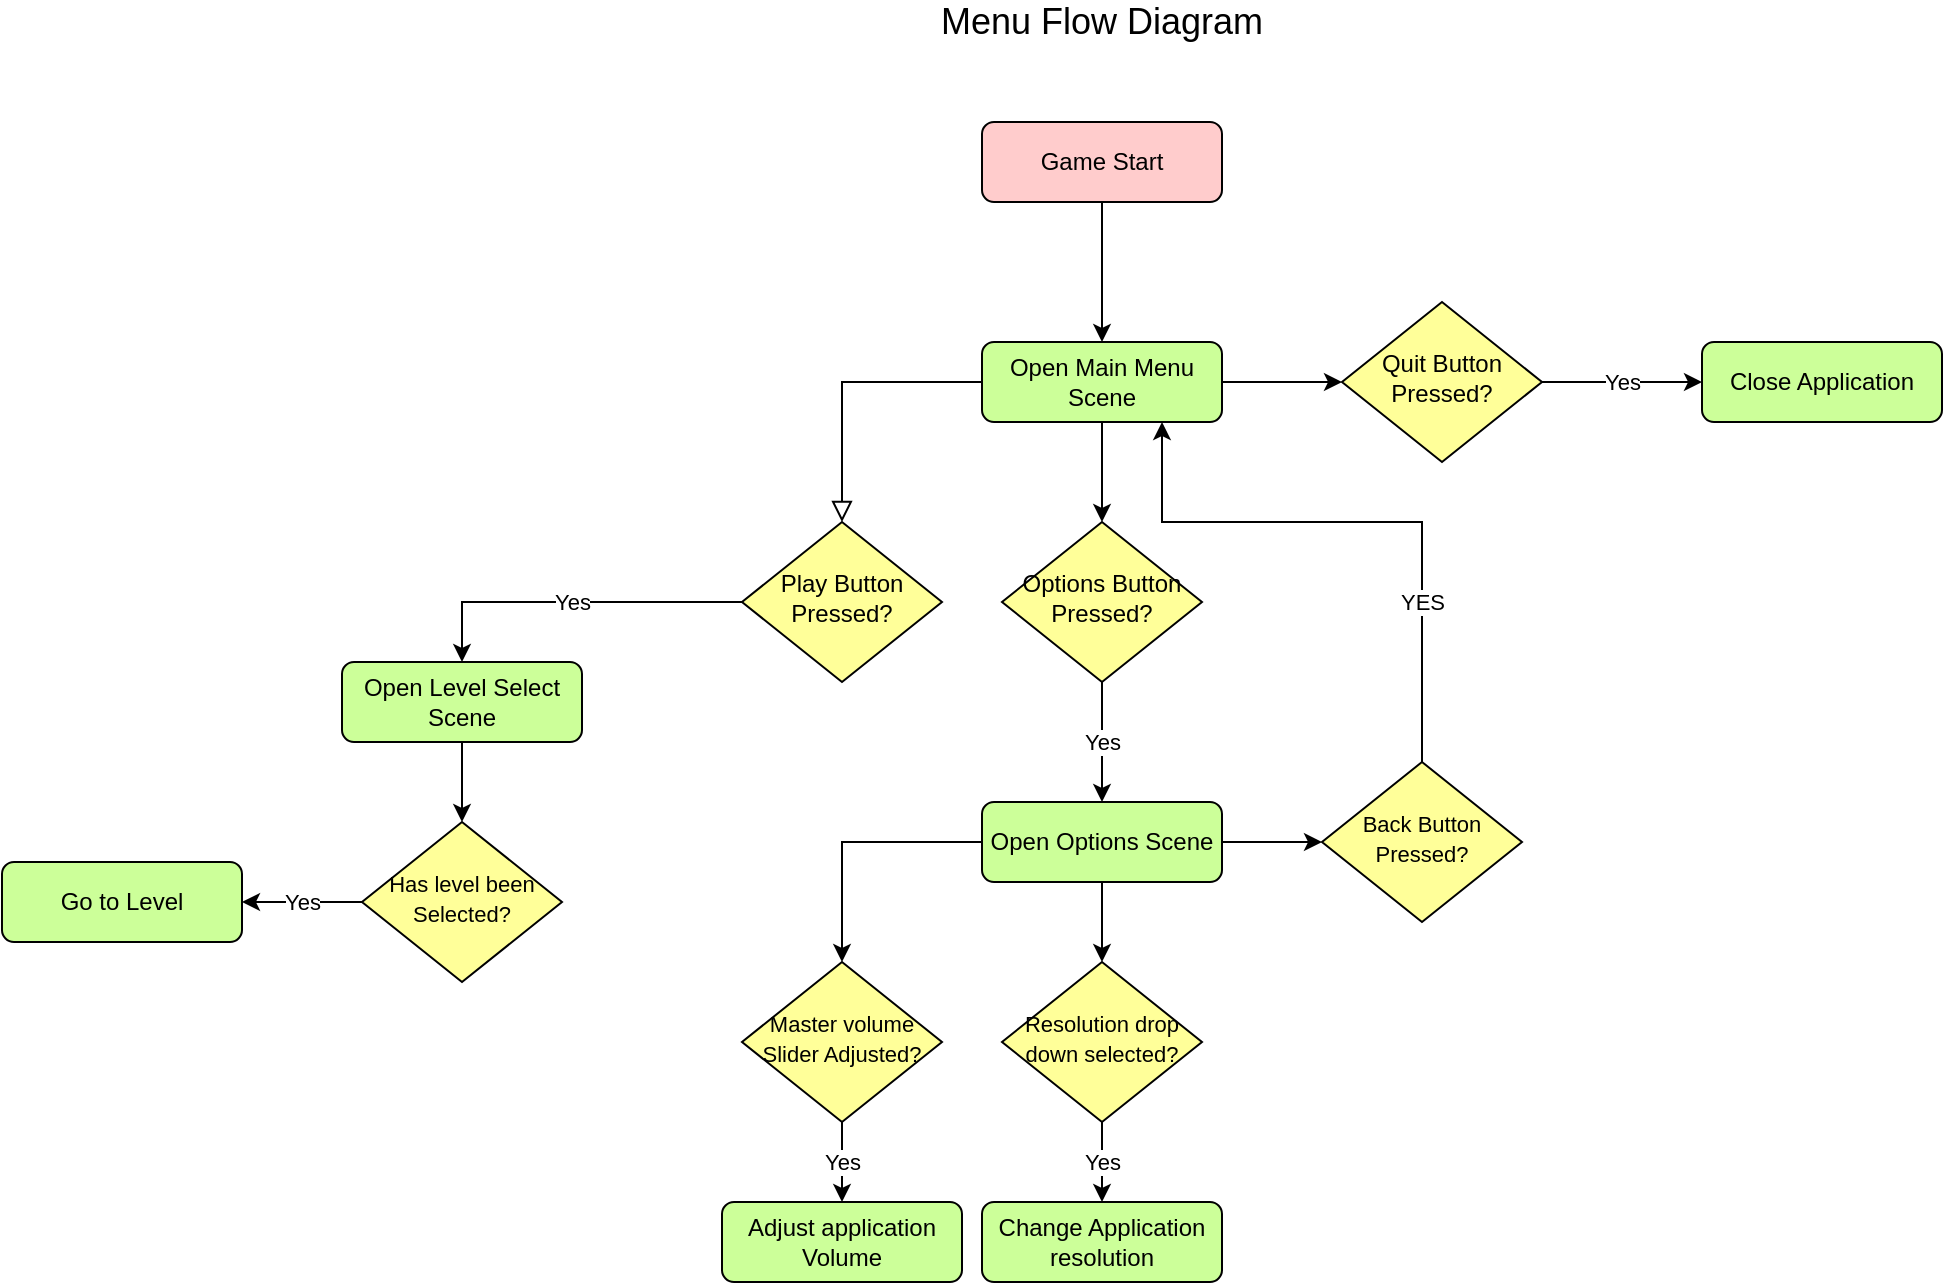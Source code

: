<mxfile version="14.4.2" type="device"><diagram id="C5RBs43oDa-KdzZeNtuy" name="Page-1"><mxGraphModel dx="2027" dy="828" grid="1" gridSize="10" guides="1" tooltips="1" connect="1" arrows="1" fold="1" page="1" pageScale="1" pageWidth="827" pageHeight="1169" math="0" shadow="0"><root><mxCell id="WIyWlLk6GJQsqaUBKTNV-0"/><mxCell id="WIyWlLk6GJQsqaUBKTNV-1" parent="WIyWlLk6GJQsqaUBKTNV-0"/><mxCell id="pbQ_s5aWmYecJgSz2hxw-1" value="" style="rounded=0;html=1;jettySize=auto;orthogonalLoop=1;fontSize=11;endArrow=block;endFill=0;endSize=8;strokeWidth=1;shadow=0;labelBackgroundColor=none;edgeStyle=orthogonalEdgeStyle;" edge="1" parent="WIyWlLk6GJQsqaUBKTNV-1" source="pbQ_s5aWmYecJgSz2hxw-2" target="pbQ_s5aWmYecJgSz2hxw-5"><mxGeometry relative="1" as="geometry"/></mxCell><mxCell id="pbQ_s5aWmYecJgSz2hxw-17" style="edgeStyle=orthogonalEdgeStyle;rounded=0;orthogonalLoop=1;jettySize=auto;html=1;entryX=0;entryY=0.5;entryDx=0;entryDy=0;" edge="1" parent="WIyWlLk6GJQsqaUBKTNV-1" source="pbQ_s5aWmYecJgSz2hxw-2" target="pbQ_s5aWmYecJgSz2hxw-13"><mxGeometry relative="1" as="geometry"><Array as="points"><mxPoint x="300" y="270"/><mxPoint x="300" y="270"/></Array></mxGeometry></mxCell><mxCell id="pbQ_s5aWmYecJgSz2hxw-18" style="edgeStyle=orthogonalEdgeStyle;rounded=0;orthogonalLoop=1;jettySize=auto;html=1;entryX=0.5;entryY=0;entryDx=0;entryDy=0;" edge="1" parent="WIyWlLk6GJQsqaUBKTNV-1" source="pbQ_s5aWmYecJgSz2hxw-2" target="pbQ_s5aWmYecJgSz2hxw-12"><mxGeometry relative="1" as="geometry"/></mxCell><mxCell id="pbQ_s5aWmYecJgSz2hxw-2" value="Open Main Menu Scene" style="rounded=1;whiteSpace=wrap;html=1;fontSize=12;glass=0;strokeWidth=1;shadow=0;fillColor=#CCFF99;" vertex="1" parent="WIyWlLk6GJQsqaUBKTNV-1"><mxGeometry x="120" y="250" width="120" height="40" as="geometry"/></mxCell><mxCell id="pbQ_s5aWmYecJgSz2hxw-24" value="Yes" style="edgeStyle=orthogonalEdgeStyle;rounded=0;orthogonalLoop=1;jettySize=auto;html=1;entryX=0.5;entryY=0;entryDx=0;entryDy=0;" edge="1" parent="WIyWlLk6GJQsqaUBKTNV-1" source="pbQ_s5aWmYecJgSz2hxw-5" target="pbQ_s5aWmYecJgSz2hxw-23"><mxGeometry relative="1" as="geometry"/></mxCell><mxCell id="pbQ_s5aWmYecJgSz2hxw-5" value="Play Button Pressed?" style="rhombus;whiteSpace=wrap;html=1;shadow=0;fontFamily=Helvetica;fontSize=12;align=center;strokeWidth=1;spacing=6;spacingTop=-4;fillColor=#FFFF99;" vertex="1" parent="WIyWlLk6GJQsqaUBKTNV-1"><mxGeometry y="340" width="100" height="80" as="geometry"/></mxCell><mxCell id="pbQ_s5aWmYecJgSz2hxw-22" value="Yes" style="edgeStyle=orthogonalEdgeStyle;rounded=0;orthogonalLoop=1;jettySize=auto;html=1;entryX=0.5;entryY=0;entryDx=0;entryDy=0;" edge="1" parent="WIyWlLk6GJQsqaUBKTNV-1" source="pbQ_s5aWmYecJgSz2hxw-12" target="pbQ_s5aWmYecJgSz2hxw-21"><mxGeometry relative="1" as="geometry"/></mxCell><mxCell id="pbQ_s5aWmYecJgSz2hxw-12" value="Options Button Pressed?" style="rhombus;whiteSpace=wrap;html=1;shadow=0;fontFamily=Helvetica;fontSize=12;align=center;strokeWidth=1;spacing=6;spacingTop=-4;fillColor=#FFFF99;" vertex="1" parent="WIyWlLk6GJQsqaUBKTNV-1"><mxGeometry x="130" y="340" width="100" height="80" as="geometry"/></mxCell><mxCell id="pbQ_s5aWmYecJgSz2hxw-20" value="Yes" style="edgeStyle=orthogonalEdgeStyle;rounded=0;orthogonalLoop=1;jettySize=auto;html=1;entryX=0;entryY=0.5;entryDx=0;entryDy=0;" edge="1" parent="WIyWlLk6GJQsqaUBKTNV-1" source="pbQ_s5aWmYecJgSz2hxw-13" target="pbQ_s5aWmYecJgSz2hxw-19"><mxGeometry relative="1" as="geometry"/></mxCell><mxCell id="pbQ_s5aWmYecJgSz2hxw-13" value="Quit Button Pressed?" style="rhombus;whiteSpace=wrap;html=1;shadow=0;fontFamily=Helvetica;fontSize=12;align=center;strokeWidth=1;spacing=6;spacingTop=-4;fillColor=#FFFF99;" vertex="1" parent="WIyWlLk6GJQsqaUBKTNV-1"><mxGeometry x="300" y="230" width="100" height="80" as="geometry"/></mxCell><mxCell id="pbQ_s5aWmYecJgSz2hxw-19" value="Close Application" style="rounded=1;whiteSpace=wrap;html=1;fontSize=12;glass=0;strokeWidth=1;shadow=0;fillColor=#CCFF99;" vertex="1" parent="WIyWlLk6GJQsqaUBKTNV-1"><mxGeometry x="480" y="250" width="120" height="40" as="geometry"/></mxCell><mxCell id="pbQ_s5aWmYecJgSz2hxw-29" style="edgeStyle=orthogonalEdgeStyle;rounded=0;orthogonalLoop=1;jettySize=auto;html=1;" edge="1" parent="WIyWlLk6GJQsqaUBKTNV-1" source="pbQ_s5aWmYecJgSz2hxw-21" target="pbQ_s5aWmYecJgSz2hxw-28"><mxGeometry relative="1" as="geometry"/></mxCell><mxCell id="pbQ_s5aWmYecJgSz2hxw-34" style="edgeStyle=orthogonalEdgeStyle;rounded=0;orthogonalLoop=1;jettySize=auto;html=1;entryX=0.5;entryY=0;entryDx=0;entryDy=0;" edge="1" parent="WIyWlLk6GJQsqaUBKTNV-1" source="pbQ_s5aWmYecJgSz2hxw-21" target="pbQ_s5aWmYecJgSz2hxw-32"><mxGeometry relative="1" as="geometry"/></mxCell><mxCell id="pbQ_s5aWmYecJgSz2hxw-43" style="edgeStyle=orthogonalEdgeStyle;rounded=0;orthogonalLoop=1;jettySize=auto;html=1;" edge="1" parent="WIyWlLk6GJQsqaUBKTNV-1" source="pbQ_s5aWmYecJgSz2hxw-21" target="pbQ_s5aWmYecJgSz2hxw-40"><mxGeometry relative="1" as="geometry"/></mxCell><mxCell id="pbQ_s5aWmYecJgSz2hxw-21" value="Open Options Scene" style="rounded=1;whiteSpace=wrap;html=1;fontSize=12;glass=0;strokeWidth=1;shadow=0;fillColor=#CCFF99;" vertex="1" parent="WIyWlLk6GJQsqaUBKTNV-1"><mxGeometry x="120" y="480" width="120" height="40" as="geometry"/></mxCell><mxCell id="pbQ_s5aWmYecJgSz2hxw-30" style="edgeStyle=orthogonalEdgeStyle;rounded=0;orthogonalLoop=1;jettySize=auto;html=1;entryX=0.5;entryY=0;entryDx=0;entryDy=0;" edge="1" parent="WIyWlLk6GJQsqaUBKTNV-1" source="pbQ_s5aWmYecJgSz2hxw-23" target="pbQ_s5aWmYecJgSz2hxw-27"><mxGeometry relative="1" as="geometry"/></mxCell><mxCell id="pbQ_s5aWmYecJgSz2hxw-23" value="Open Level Select Scene" style="rounded=1;whiteSpace=wrap;html=1;fontSize=12;glass=0;strokeWidth=1;shadow=0;fillColor=#CCFF99;" vertex="1" parent="WIyWlLk6GJQsqaUBKTNV-1"><mxGeometry x="-200" y="410" width="120" height="40" as="geometry"/></mxCell><mxCell id="pbQ_s5aWmYecJgSz2hxw-26" value="&lt;font style=&quot;font-size: 18px&quot;&gt;Menu Flow Diagram&lt;/font&gt;" style="text;html=1;strokeColor=none;fillColor=none;align=center;verticalAlign=middle;whiteSpace=wrap;rounded=0;" vertex="1" parent="WIyWlLk6GJQsqaUBKTNV-1"><mxGeometry x="85" y="80" width="190" height="20" as="geometry"/></mxCell><mxCell id="pbQ_s5aWmYecJgSz2hxw-48" value="Yes" style="edgeStyle=orthogonalEdgeStyle;rounded=0;orthogonalLoop=1;jettySize=auto;html=1;" edge="1" parent="WIyWlLk6GJQsqaUBKTNV-1" source="pbQ_s5aWmYecJgSz2hxw-27" target="pbQ_s5aWmYecJgSz2hxw-47"><mxGeometry relative="1" as="geometry"/></mxCell><mxCell id="pbQ_s5aWmYecJgSz2hxw-27" value="&lt;font style=&quot;font-size: 11px&quot;&gt;Has level been Selected?&lt;/font&gt;" style="rhombus;whiteSpace=wrap;html=1;shadow=0;fontFamily=Helvetica;fontSize=12;align=center;strokeWidth=1;spacing=6;spacingTop=-4;fillColor=#FFFF99;" vertex="1" parent="WIyWlLk6GJQsqaUBKTNV-1"><mxGeometry x="-190" y="490" width="100" height="80" as="geometry"/></mxCell><mxCell id="pbQ_s5aWmYecJgSz2hxw-38" value="Yes" style="edgeStyle=orthogonalEdgeStyle;rounded=0;orthogonalLoop=1;jettySize=auto;html=1;entryX=0.5;entryY=0;entryDx=0;entryDy=0;" edge="1" parent="WIyWlLk6GJQsqaUBKTNV-1" source="pbQ_s5aWmYecJgSz2hxw-28" target="pbQ_s5aWmYecJgSz2hxw-36"><mxGeometry relative="1" as="geometry"/></mxCell><mxCell id="pbQ_s5aWmYecJgSz2hxw-28" value="&lt;font style=&quot;font-size: 11px&quot;&gt;Master volume Slider Adjusted?&lt;/font&gt;" style="rhombus;whiteSpace=wrap;html=1;shadow=0;fontFamily=Helvetica;fontSize=12;align=center;strokeWidth=1;spacing=6;spacingTop=-4;fillColor=#FFFF99;" vertex="1" parent="WIyWlLk6GJQsqaUBKTNV-1"><mxGeometry y="560" width="100" height="80" as="geometry"/></mxCell><mxCell id="pbQ_s5aWmYecJgSz2hxw-39" value="Yes" style="edgeStyle=orthogonalEdgeStyle;rounded=0;orthogonalLoop=1;jettySize=auto;html=1;entryX=0.5;entryY=0;entryDx=0;entryDy=0;" edge="1" parent="WIyWlLk6GJQsqaUBKTNV-1" source="pbQ_s5aWmYecJgSz2hxw-32" target="pbQ_s5aWmYecJgSz2hxw-37"><mxGeometry relative="1" as="geometry"/></mxCell><mxCell id="pbQ_s5aWmYecJgSz2hxw-32" value="&lt;font style=&quot;font-size: 11px&quot;&gt;Resolution drop down selected?&lt;/font&gt;" style="rhombus;whiteSpace=wrap;html=1;shadow=0;fontFamily=Helvetica;fontSize=12;align=center;strokeWidth=1;spacing=6;spacingTop=-4;fillColor=#FFFF99;" vertex="1" parent="WIyWlLk6GJQsqaUBKTNV-1"><mxGeometry x="130" y="560" width="100" height="80" as="geometry"/></mxCell><mxCell id="pbQ_s5aWmYecJgSz2hxw-36" value="Adjust application Volume" style="rounded=1;whiteSpace=wrap;html=1;fontSize=12;glass=0;strokeWidth=1;shadow=0;fillColor=#CCFF99;" vertex="1" parent="WIyWlLk6GJQsqaUBKTNV-1"><mxGeometry x="-10" y="680" width="120" height="40" as="geometry"/></mxCell><mxCell id="pbQ_s5aWmYecJgSz2hxw-37" value="Change Application resolution" style="rounded=1;whiteSpace=wrap;html=1;fontSize=12;glass=0;strokeWidth=1;shadow=0;strokeColor=#000000;fillColor=#CCFF99;" vertex="1" parent="WIyWlLk6GJQsqaUBKTNV-1"><mxGeometry x="120" y="680" width="120" height="40" as="geometry"/></mxCell><mxCell id="pbQ_s5aWmYecJgSz2hxw-45" style="edgeStyle=orthogonalEdgeStyle;rounded=0;orthogonalLoop=1;jettySize=auto;html=1;entryX=0.75;entryY=1;entryDx=0;entryDy=0;" edge="1" parent="WIyWlLk6GJQsqaUBKTNV-1" source="pbQ_s5aWmYecJgSz2hxw-40" target="pbQ_s5aWmYecJgSz2hxw-2"><mxGeometry relative="1" as="geometry"><Array as="points"><mxPoint x="340" y="340"/><mxPoint x="210" y="340"/></Array></mxGeometry></mxCell><mxCell id="pbQ_s5aWmYecJgSz2hxw-46" value="YES" style="edgeLabel;html=1;align=center;verticalAlign=middle;resizable=0;points=[];" vertex="1" connectable="0" parent="pbQ_s5aWmYecJgSz2hxw-45"><mxGeometry x="-0.707" y="3" relative="1" as="geometry"><mxPoint x="3" y="-36" as="offset"/></mxGeometry></mxCell><mxCell id="pbQ_s5aWmYecJgSz2hxw-40" value="&lt;font style=&quot;font-size: 11px&quot;&gt;Back Button Pressed?&lt;/font&gt;" style="rhombus;whiteSpace=wrap;html=1;shadow=0;fontFamily=Helvetica;fontSize=12;align=center;strokeWidth=1;spacing=6;spacingTop=-4;fillColor=#FFFF99;" vertex="1" parent="WIyWlLk6GJQsqaUBKTNV-1"><mxGeometry x="290" y="460" width="100" height="80" as="geometry"/></mxCell><mxCell id="pbQ_s5aWmYecJgSz2hxw-42" style="edgeStyle=orthogonalEdgeStyle;rounded=0;orthogonalLoop=1;jettySize=auto;html=1;" edge="1" parent="WIyWlLk6GJQsqaUBKTNV-1" source="pbQ_s5aWmYecJgSz2hxw-41" target="pbQ_s5aWmYecJgSz2hxw-2"><mxGeometry relative="1" as="geometry"/></mxCell><mxCell id="pbQ_s5aWmYecJgSz2hxw-41" value="Game Start" style="rounded=1;whiteSpace=wrap;html=1;fontSize=12;glass=0;strokeWidth=1;shadow=0;fillColor=#FFCCCC;" vertex="1" parent="WIyWlLk6GJQsqaUBKTNV-1"><mxGeometry x="120" y="140" width="120" height="40" as="geometry"/></mxCell><mxCell id="pbQ_s5aWmYecJgSz2hxw-47" value="Go to Level" style="rounded=1;whiteSpace=wrap;html=1;fontSize=12;glass=0;strokeWidth=1;shadow=0;fillColor=#CCFF99;" vertex="1" parent="WIyWlLk6GJQsqaUBKTNV-1"><mxGeometry x="-370" y="510" width="120" height="40" as="geometry"/></mxCell></root></mxGraphModel></diagram></mxfile>